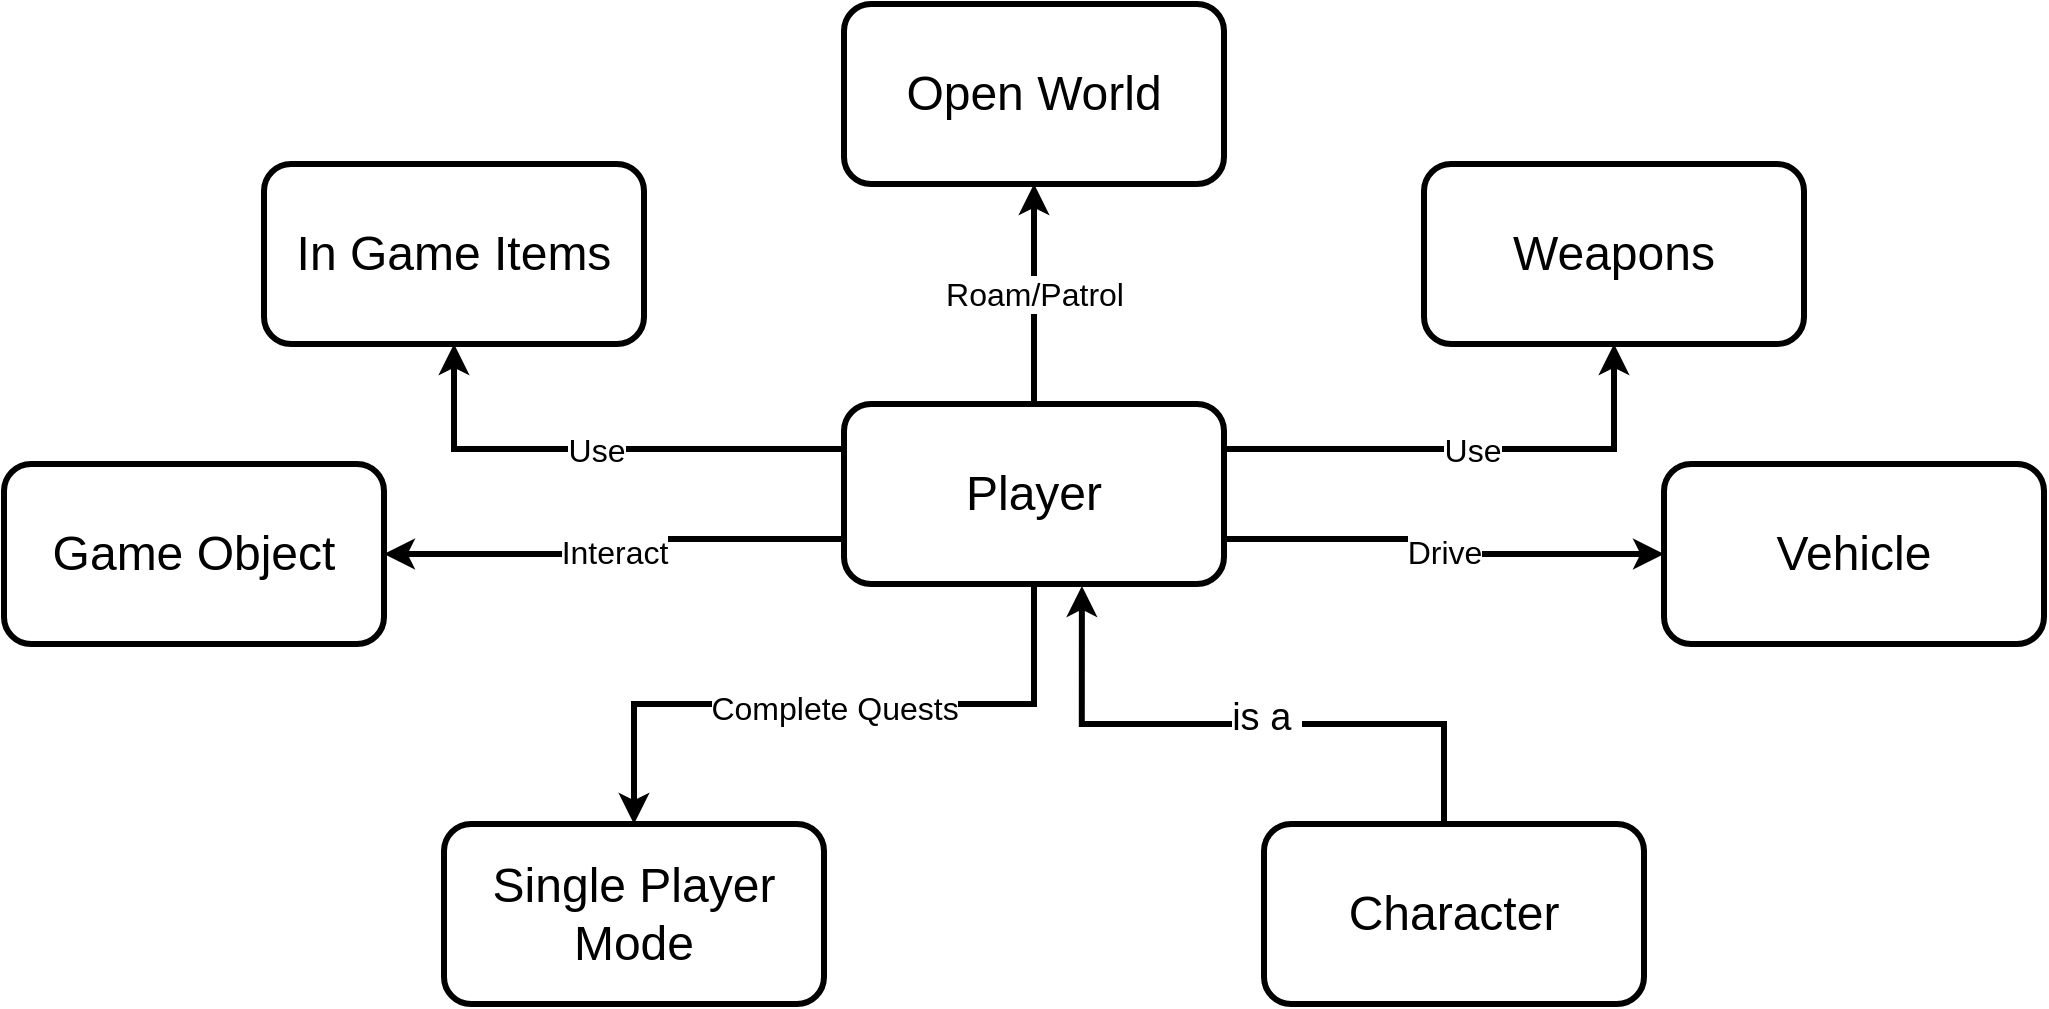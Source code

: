 <mxfile version="17.4.5" type="github">
  <diagram id="2RH8-At6zr4JO2N2CYxe" name="Page-1">
    <mxGraphModel dx="2272" dy="762" grid="1" gridSize="10" guides="1" tooltips="1" connect="1" arrows="1" fold="1" page="1" pageScale="1" pageWidth="850" pageHeight="1100" math="0" shadow="0">
      <root>
        <mxCell id="0" />
        <mxCell id="1" parent="0" />
        <mxCell id="FLnLAmMG_InDP3P4FJMe-1" value="Roam/Patrol" style="edgeStyle=orthogonalEdgeStyle;rounded=0;orthogonalLoop=1;jettySize=auto;html=1;entryX=0.5;entryY=1;entryDx=0;entryDy=0;fontSize=16;strokeWidth=3;" parent="1" source="1J10HzMSyGZru3gA6xuf-2" target="1J10HzMSyGZru3gA6xuf-3" edge="1">
          <mxGeometry relative="1" as="geometry" />
        </mxCell>
        <mxCell id="FLnLAmMG_InDP3P4FJMe-3" value="Use" style="edgeStyle=orthogonalEdgeStyle;rounded=0;orthogonalLoop=1;jettySize=auto;html=1;exitX=1;exitY=0.25;exitDx=0;exitDy=0;entryX=0.5;entryY=1;entryDx=0;entryDy=0;fontSize=16;strokeWidth=3;" parent="1" source="1J10HzMSyGZru3gA6xuf-2" target="1J10HzMSyGZru3gA6xuf-5" edge="1">
          <mxGeometry relative="1" as="geometry" />
        </mxCell>
        <mxCell id="FLnLAmMG_InDP3P4FJMe-8" value="Use" style="edgeStyle=orthogonalEdgeStyle;rounded=0;orthogonalLoop=1;jettySize=auto;html=1;exitX=0;exitY=0.25;exitDx=0;exitDy=0;entryX=0.5;entryY=1;entryDx=0;entryDy=0;fontSize=16;strokeWidth=3;" parent="1" source="1J10HzMSyGZru3gA6xuf-2" target="1J10HzMSyGZru3gA6xuf-6" edge="1">
          <mxGeometry relative="1" as="geometry" />
        </mxCell>
        <mxCell id="mqzb8QERGLti67DNAILo-1" value="&lt;font style=&quot;font-size: 16px&quot;&gt;Interact&lt;/font&gt;" style="edgeStyle=orthogonalEdgeStyle;rounded=0;orthogonalLoop=1;jettySize=auto;html=1;exitX=0;exitY=0.75;exitDx=0;exitDy=0;entryX=1;entryY=0.5;entryDx=0;entryDy=0;fontSize=24;strokeWidth=3;" parent="1" source="1J10HzMSyGZru3gA6xuf-2" target="1J10HzMSyGZru3gA6xuf-15" edge="1">
          <mxGeometry relative="1" as="geometry" />
        </mxCell>
        <mxCell id="mqzb8QERGLti67DNAILo-2" value="&lt;font style=&quot;font-size: 16px&quot;&gt;Drive&lt;/font&gt;" style="edgeStyle=orthogonalEdgeStyle;rounded=0;orthogonalLoop=1;jettySize=auto;html=1;exitX=1;exitY=0.75;exitDx=0;exitDy=0;entryX=0;entryY=0.5;entryDx=0;entryDy=0;fontSize=24;strokeWidth=3;" parent="1" source="1J10HzMSyGZru3gA6xuf-2" target="1J10HzMSyGZru3gA6xuf-4" edge="1">
          <mxGeometry relative="1" as="geometry" />
        </mxCell>
        <mxCell id="mqzb8QERGLti67DNAILo-4" value="&lt;font size=&quot;3&quot;&gt;Complete Quests&lt;br&gt;&lt;/font&gt;" style="edgeStyle=orthogonalEdgeStyle;rounded=0;orthogonalLoop=1;jettySize=auto;html=1;exitX=0.5;exitY=1;exitDx=0;exitDy=0;fontSize=24;strokeWidth=3;" parent="1" source="1J10HzMSyGZru3gA6xuf-2" target="mqzb8QERGLti67DNAILo-3" edge="1">
          <mxGeometry relative="1" as="geometry" />
        </mxCell>
        <mxCell id="1J10HzMSyGZru3gA6xuf-2" value="&lt;font style=&quot;font-size: 24px&quot;&gt;Player&lt;/font&gt;" style="rounded=1;whiteSpace=wrap;html=1;strokeWidth=3;" parent="1" vertex="1">
          <mxGeometry x="210" y="210" width="190" height="90" as="geometry" />
        </mxCell>
        <mxCell id="1J10HzMSyGZru3gA6xuf-3" value="&lt;font style=&quot;font-size: 24px&quot;&gt;Open World&lt;br&gt;&lt;/font&gt;" style="rounded=1;whiteSpace=wrap;html=1;strokeWidth=3;" parent="1" vertex="1">
          <mxGeometry x="210" y="10" width="190" height="90" as="geometry" />
        </mxCell>
        <mxCell id="1J10HzMSyGZru3gA6xuf-4" value="&lt;font style=&quot;font-size: 24px&quot;&gt;Vehicle&lt;br&gt;&lt;/font&gt;" style="rounded=1;whiteSpace=wrap;html=1;strokeWidth=3;" parent="1" vertex="1">
          <mxGeometry x="620" y="240" width="190" height="90" as="geometry" />
        </mxCell>
        <mxCell id="1J10HzMSyGZru3gA6xuf-5" value="&lt;font style=&quot;font-size: 24px&quot;&gt;Weapons&lt;br&gt;&lt;/font&gt;" style="rounded=1;whiteSpace=wrap;html=1;strokeWidth=3;" parent="1" vertex="1">
          <mxGeometry x="500" y="90" width="190" height="90" as="geometry" />
        </mxCell>
        <mxCell id="1J10HzMSyGZru3gA6xuf-6" value="&lt;font style=&quot;font-size: 24px&quot;&gt;In Game Items&lt;br&gt;&lt;/font&gt;" style="rounded=1;whiteSpace=wrap;html=1;strokeWidth=3;" parent="1" vertex="1">
          <mxGeometry x="-80" y="90" width="190" height="90" as="geometry" />
        </mxCell>
        <mxCell id="1J10HzMSyGZru3gA6xuf-15" value="&lt;font style=&quot;font-size: 24px&quot;&gt;Game Object&lt;/font&gt;" style="rounded=1;whiteSpace=wrap;html=1;strokeWidth=3;" parent="1" vertex="1">
          <mxGeometry x="-210" y="240" width="190" height="90" as="geometry" />
        </mxCell>
        <mxCell id="mqzb8QERGLti67DNAILo-3" value="&lt;font style=&quot;font-size: 24px&quot;&gt;Single Player Mode&lt;br&gt;&lt;/font&gt;" style="rounded=1;whiteSpace=wrap;html=1;strokeWidth=3;" parent="1" vertex="1">
          <mxGeometry x="10" y="420" width="190" height="90" as="geometry" />
        </mxCell>
        <mxCell id="CBTbo_CciW_Gk6HJDveY-2" style="edgeStyle=orthogonalEdgeStyle;rounded=0;orthogonalLoop=1;jettySize=auto;html=1;entryX=0.626;entryY=1.011;entryDx=0;entryDy=0;entryPerimeter=0;strokeWidth=3;" edge="1" parent="1" source="CBTbo_CciW_Gk6HJDveY-1" target="1J10HzMSyGZru3gA6xuf-2">
          <mxGeometry relative="1" as="geometry">
            <Array as="points">
              <mxPoint x="510" y="370" />
              <mxPoint x="329" y="370" />
            </Array>
          </mxGeometry>
        </mxCell>
        <mxCell id="CBTbo_CciW_Gk6HJDveY-3" value="&lt;font style=&quot;font-size: 19px&quot;&gt;is a&amp;nbsp;&lt;/font&gt;" style="edgeLabel;html=1;align=center;verticalAlign=middle;resizable=0;points=[];" vertex="1" connectable="0" parent="CBTbo_CciW_Gk6HJDveY-2">
          <mxGeometry x="-0.072" y="-3" relative="1" as="geometry">
            <mxPoint as="offset" />
          </mxGeometry>
        </mxCell>
        <mxCell id="CBTbo_CciW_Gk6HJDveY-1" value="&lt;font style=&quot;font-size: 24px&quot;&gt;Character&lt;br&gt;&lt;/font&gt;" style="rounded=1;whiteSpace=wrap;html=1;strokeWidth=3;" vertex="1" parent="1">
          <mxGeometry x="420" y="420" width="190" height="90" as="geometry" />
        </mxCell>
      </root>
    </mxGraphModel>
  </diagram>
</mxfile>
